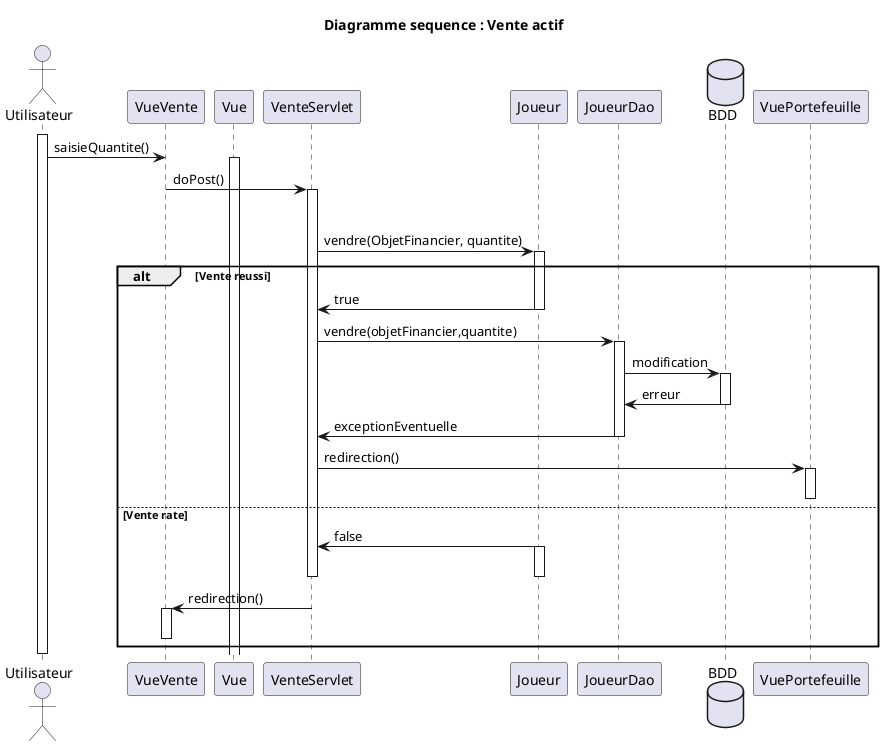 @startuml
title Diagramme sequence : Vente actif

actor Utilisateur

 activate Utilisateur
            Utilisateur -> VueVente : saisieQuantite()
            activate Vue
            VueVente -> VenteServlet : doPost()
            activate VenteServlet
            deactivate VueVente 
            VenteServlet -> Joueur : vendre(ObjetFinancier, quantite)
            activate Joueur
            alt Vente reussi
            
                Joueur -> VenteServlet : true
                deactivate Joueur
                VenteServlet -> JoueurDao : vendre(objetFinancier,quantite)
                activate JoueurDao
                database BDD
                JoueurDao -> BDD : modification
                activate BDD
                BDD -> JoueurDao : erreur
                deactivate BDD
                JoueurDao -> VenteServlet : exceptionEventuelle
                deactivate JoueurDao
                VenteServlet -> VuePortefeuille : redirection()
                activate VuePortefeuille
                deactivate VuePortefeuille
                
            else Vente rate
            
                Joueur -> VenteServlet : false
                activate Joueur
                deactivate Joueur
                deactivate VenteServlet
                VenteServlet -> VueVente : redirection()
                activate VueVente
                deactivate VueVente
            end  
  deactivate Utilisateur
@enduml
